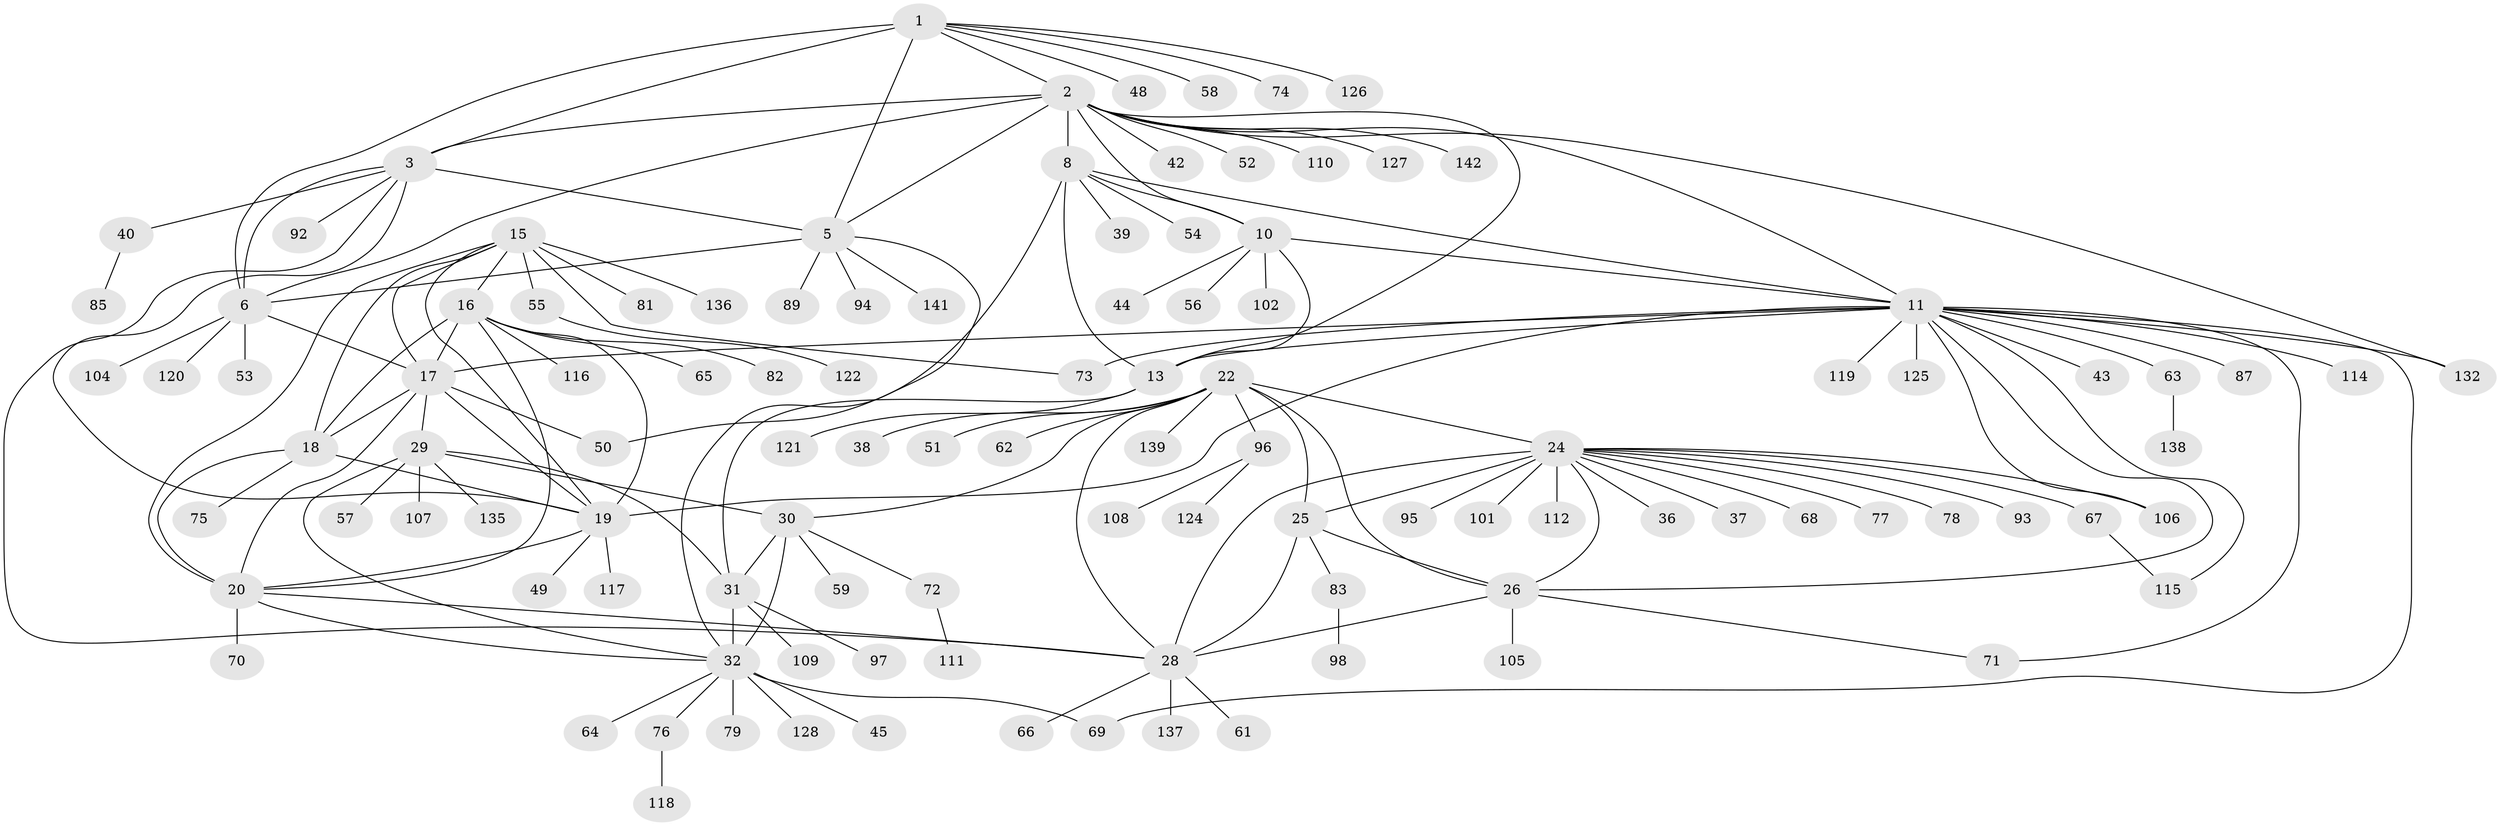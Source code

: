 // Generated by graph-tools (version 1.1) at 2025/52/02/27/25 19:52:21]
// undirected, 110 vertices, 156 edges
graph export_dot {
graph [start="1"]
  node [color=gray90,style=filled];
  1 [super="+130"];
  2 [super="+14"];
  3 [super="+4"];
  5 [super="+7"];
  6 [super="+47"];
  8 [super="+9"];
  10 [super="+12"];
  11 [super="+103"];
  13 [super="+129"];
  15;
  16 [super="+134"];
  17 [super="+131"];
  18 [super="+21"];
  19 [super="+41"];
  20 [super="+86"];
  22 [super="+23"];
  24 [super="+27"];
  25 [super="+46"];
  26 [super="+90"];
  28 [super="+60"];
  29 [super="+123"];
  30 [super="+33"];
  31 [super="+35"];
  32 [super="+34"];
  36 [super="+113"];
  37 [super="+80"];
  38;
  39;
  40;
  42;
  43;
  44;
  45;
  48;
  49;
  50;
  51;
  52;
  53 [super="+99"];
  54;
  55 [super="+91"];
  56;
  57 [super="+84"];
  58;
  59;
  61;
  62;
  63;
  64;
  65;
  66;
  67;
  68;
  69;
  70;
  71;
  72;
  73 [super="+88"];
  74;
  75;
  76 [super="+100"];
  77;
  78;
  79;
  81;
  82;
  83 [super="+140"];
  85;
  87;
  89;
  92;
  93;
  94;
  95;
  96;
  97;
  98;
  101;
  102;
  104;
  105;
  106;
  107;
  108 [super="+133"];
  109;
  110;
  111;
  112;
  114;
  115;
  116;
  117;
  118;
  119;
  120;
  121;
  122;
  124;
  125;
  126;
  127;
  128;
  132;
  135;
  136;
  137;
  138;
  139;
  141;
  142;
  1 -- 2;
  1 -- 3 [weight=2];
  1 -- 5 [weight=2];
  1 -- 6;
  1 -- 48;
  1 -- 58;
  1 -- 74;
  1 -- 126;
  2 -- 3 [weight=2];
  2 -- 5 [weight=2];
  2 -- 6;
  2 -- 127;
  2 -- 132;
  2 -- 8 [weight=2];
  2 -- 10 [weight=2];
  2 -- 11;
  2 -- 13;
  2 -- 42;
  2 -- 142;
  2 -- 110;
  2 -- 52;
  3 -- 5 [weight=4];
  3 -- 6 [weight=2];
  3 -- 19;
  3 -- 28;
  3 -- 92;
  3 -- 40;
  5 -- 6 [weight=2];
  5 -- 94;
  5 -- 141;
  5 -- 32;
  5 -- 89;
  6 -- 53;
  6 -- 104;
  6 -- 120;
  6 -- 17;
  8 -- 10 [weight=4];
  8 -- 11 [weight=2];
  8 -- 13 [weight=2];
  8 -- 54;
  8 -- 39;
  8 -- 50;
  10 -- 11 [weight=2];
  10 -- 13 [weight=2];
  10 -- 44;
  10 -- 56;
  10 -- 102;
  11 -- 13;
  11 -- 17;
  11 -- 26;
  11 -- 43;
  11 -- 63;
  11 -- 69;
  11 -- 71;
  11 -- 73;
  11 -- 87;
  11 -- 106;
  11 -- 114;
  11 -- 115;
  11 -- 119;
  11 -- 125;
  11 -- 132;
  11 -- 19;
  13 -- 121;
  13 -- 31;
  15 -- 16;
  15 -- 17;
  15 -- 18 [weight=2];
  15 -- 19;
  15 -- 20;
  15 -- 55;
  15 -- 73;
  15 -- 81;
  15 -- 136;
  16 -- 17;
  16 -- 18 [weight=2];
  16 -- 19;
  16 -- 20;
  16 -- 65;
  16 -- 82;
  16 -- 116;
  17 -- 18 [weight=2];
  17 -- 19;
  17 -- 20;
  17 -- 29;
  17 -- 50;
  18 -- 19 [weight=2];
  18 -- 20 [weight=2];
  18 -- 75;
  19 -- 20;
  19 -- 49;
  19 -- 117;
  20 -- 28;
  20 -- 70;
  20 -- 32;
  22 -- 24 [weight=4];
  22 -- 25 [weight=2];
  22 -- 26 [weight=2];
  22 -- 28 [weight=2];
  22 -- 30;
  22 -- 38;
  22 -- 51;
  22 -- 62;
  22 -- 96;
  22 -- 139;
  24 -- 25 [weight=2];
  24 -- 26 [weight=2];
  24 -- 28 [weight=2];
  24 -- 36;
  24 -- 78;
  24 -- 95;
  24 -- 67;
  24 -- 68;
  24 -- 37;
  24 -- 101;
  24 -- 106;
  24 -- 77;
  24 -- 112;
  24 -- 93;
  25 -- 26;
  25 -- 28;
  25 -- 83;
  26 -- 28;
  26 -- 71;
  26 -- 105;
  28 -- 61;
  28 -- 66;
  28 -- 137;
  29 -- 30 [weight=2];
  29 -- 31 [weight=2];
  29 -- 32 [weight=2];
  29 -- 57;
  29 -- 107;
  29 -- 135;
  30 -- 31 [weight=4];
  30 -- 32 [weight=4];
  30 -- 59;
  30 -- 72;
  31 -- 32 [weight=4];
  31 -- 97;
  31 -- 109;
  32 -- 64;
  32 -- 69;
  32 -- 76;
  32 -- 128;
  32 -- 45;
  32 -- 79;
  40 -- 85;
  55 -- 122;
  63 -- 138;
  67 -- 115;
  72 -- 111;
  76 -- 118;
  83 -- 98;
  96 -- 108;
  96 -- 124;
}
